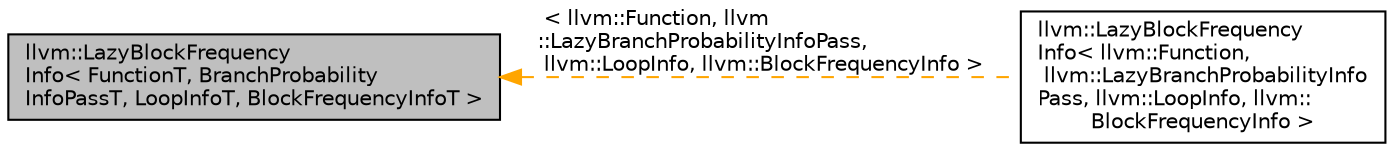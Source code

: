 digraph "llvm::LazyBlockFrequencyInfo&lt; FunctionT, BranchProbabilityInfoPassT, LoopInfoT, BlockFrequencyInfoT &gt;"
{
 // LATEX_PDF_SIZE
  bgcolor="transparent";
  edge [fontname="Helvetica",fontsize="10",labelfontname="Helvetica",labelfontsize="10"];
  node [fontname="Helvetica",fontsize="10",shape="box"];
  rankdir="LR";
  Node1 [label="llvm::LazyBlockFrequency\lInfo\< FunctionT, BranchProbability\lInfoPassT, LoopInfoT, BlockFrequencyInfoT \>",height=0.2,width=0.4,color="black", fillcolor="grey75", style="filled", fontcolor="black",tooltip="Wraps a BFI to allow lazy computation of the block frequencies."];
  Node1 -> Node2 [dir="back",color="orange",fontsize="10",style="dashed",label=" \< llvm::Function, llvm\l::LazyBranchProbabilityInfoPass,\l llvm::LoopInfo, llvm::BlockFrequencyInfo \>" ,fontname="Helvetica"];
  Node2 [label="llvm::LazyBlockFrequency\lInfo\< llvm::Function,\l llvm::LazyBranchProbabilityInfo\lPass, llvm::LoopInfo, llvm::\lBlockFrequencyInfo \>",height=0.2,width=0.4,color="black",URL="$classllvm_1_1LazyBlockFrequencyInfo.html",tooltip=" "];
}
